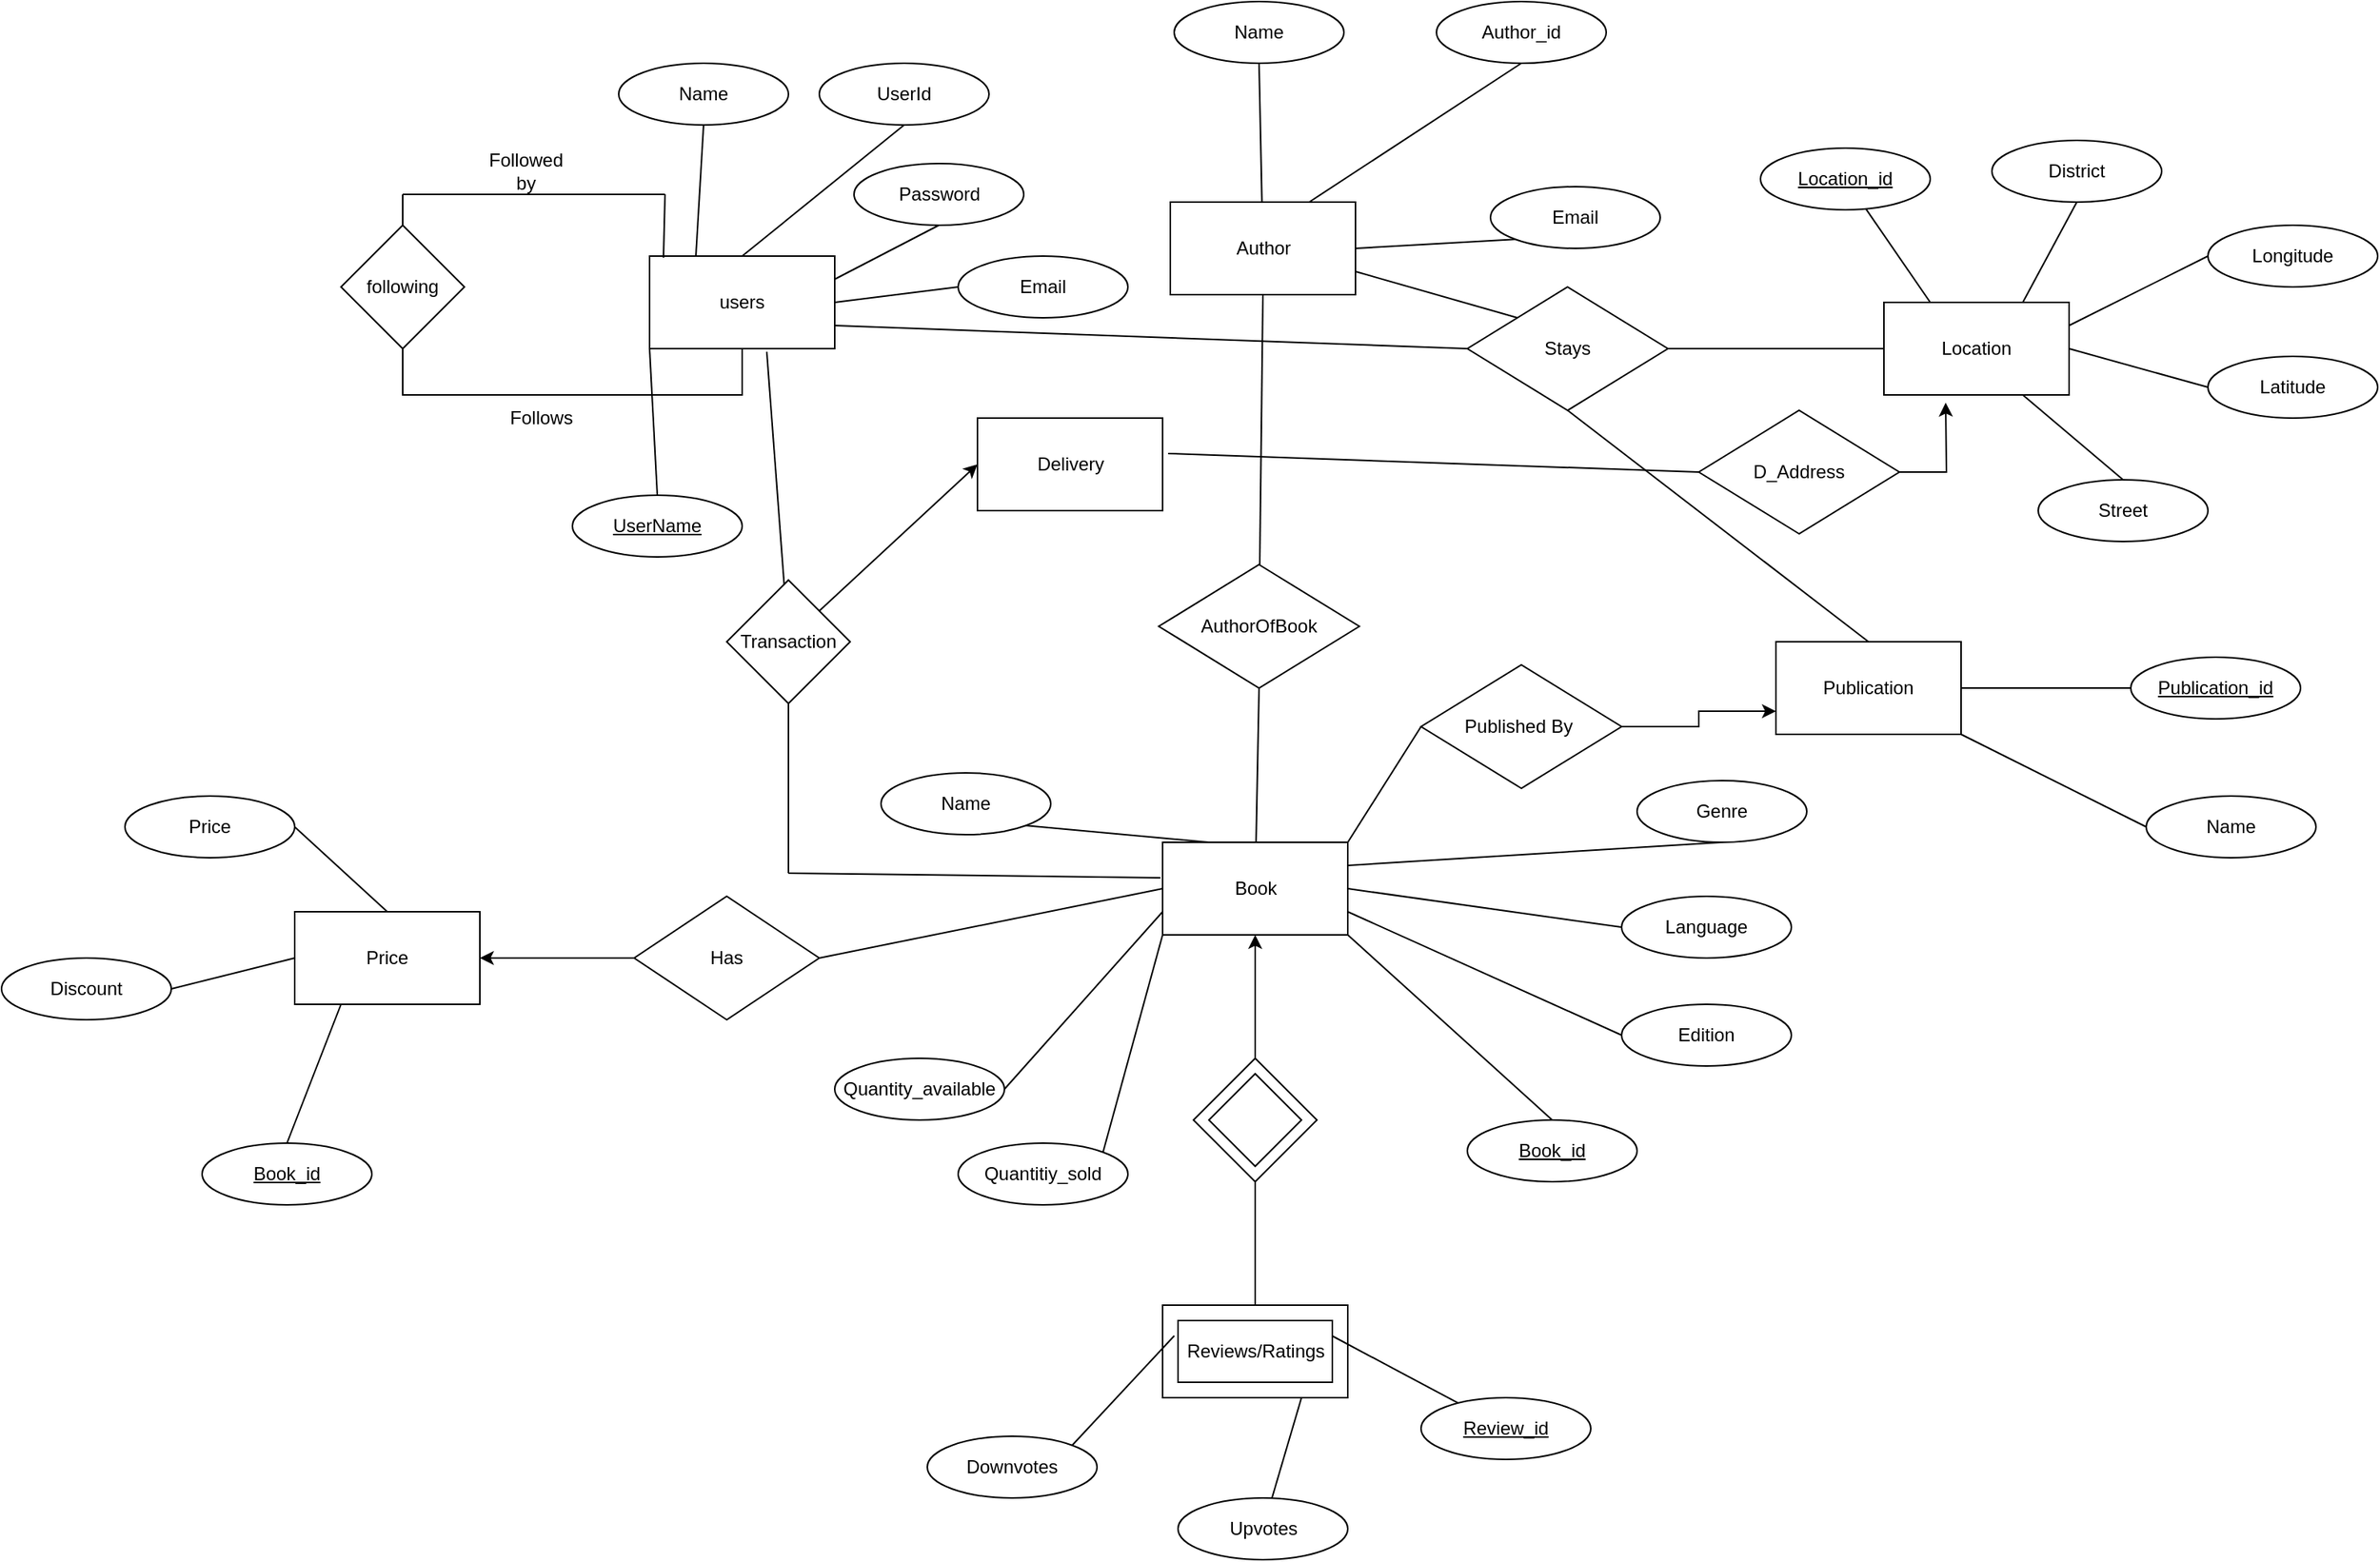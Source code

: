 <mxfile version="20.0.1" type="github">
  <diagram id="R2lEEEUBdFMjLlhIrx00" name="Page-1">
    <mxGraphModel dx="3406" dy="1158" grid="1" gridSize="10" guides="1" tooltips="1" connect="1" arrows="1" fold="1" page="1" pageScale="1" pageWidth="850" pageHeight="1100" math="0" shadow="0" extFonts="Permanent Marker^https://fonts.googleapis.com/css?family=Permanent+Marker">
      <root>
        <mxCell id="0" />
        <mxCell id="1" parent="0" />
        <mxCell id="627nwjCK-Lk3CUR_q3PW-1" value="Book" style="rounded=0;whiteSpace=wrap;html=1;" parent="1" vertex="1">
          <mxGeometry x="-67.5" y="595" width="120" height="60" as="geometry" />
        </mxCell>
        <mxCell id="627nwjCK-Lk3CUR_q3PW-2" value="Publication" style="rounded=0;whiteSpace=wrap;html=1;" parent="1" vertex="1">
          <mxGeometry x="330" y="465" width="120" height="60" as="geometry" />
        </mxCell>
        <mxCell id="CtvvaNPGMJ7My_9c88Tm-3" value="users" style="rounded=0;whiteSpace=wrap;html=1;" parent="1" vertex="1">
          <mxGeometry x="-400" y="215" width="120" height="60" as="geometry" />
        </mxCell>
        <mxCell id="CtvvaNPGMJ7My_9c88Tm-4" value="Author" style="rounded=0;whiteSpace=wrap;html=1;" parent="1" vertex="1">
          <mxGeometry x="-62.5" y="180" width="120" height="60" as="geometry" />
        </mxCell>
        <mxCell id="CtvvaNPGMJ7My_9c88Tm-5" value="Delivery" style="rounded=0;whiteSpace=wrap;html=1;" parent="1" vertex="1">
          <mxGeometry x="-187.5" y="320" width="120" height="60" as="geometry" />
        </mxCell>
        <mxCell id="CtvvaNPGMJ7My_9c88Tm-10" value="AuthorOfBook" style="rhombus;whiteSpace=wrap;html=1;" parent="1" vertex="1">
          <mxGeometry x="-70" y="415" width="130" height="80" as="geometry" />
        </mxCell>
        <mxCell id="CtvvaNPGMJ7My_9c88Tm-11" value="" style="endArrow=none;html=1;rounded=0;entryX=0.5;entryY=1;entryDx=0;entryDy=0;" parent="1" source="CtvvaNPGMJ7My_9c88Tm-10" target="CtvvaNPGMJ7My_9c88Tm-4" edge="1">
          <mxGeometry width="50" height="50" relative="1" as="geometry">
            <mxPoint x="-70" y="435" as="sourcePoint" />
            <mxPoint x="-20" y="385" as="targetPoint" />
          </mxGeometry>
        </mxCell>
        <mxCell id="CtvvaNPGMJ7My_9c88Tm-14" value="" style="endArrow=none;html=1;rounded=0;exitX=0.5;exitY=1;exitDx=0;exitDy=0;" parent="1" source="CtvvaNPGMJ7My_9c88Tm-10" target="627nwjCK-Lk3CUR_q3PW-1" edge="1">
          <mxGeometry width="50" height="50" relative="1" as="geometry">
            <mxPoint x="-70" y="435" as="sourcePoint" />
            <mxPoint x="-20" y="385" as="targetPoint" />
          </mxGeometry>
        </mxCell>
        <mxCell id="CtvvaNPGMJ7My_9c88Tm-15" value="following" style="rhombus;whiteSpace=wrap;html=1;" parent="1" vertex="1">
          <mxGeometry x="-600" y="195" width="80" height="80" as="geometry" />
        </mxCell>
        <mxCell id="CtvvaNPGMJ7My_9c88Tm-16" value="" style="endArrow=none;html=1;rounded=0;exitX=0.5;exitY=1;exitDx=0;exitDy=0;" parent="1" source="CtvvaNPGMJ7My_9c88Tm-3" target="CtvvaNPGMJ7My_9c88Tm-15" edge="1">
          <mxGeometry width="50" height="50" relative="1" as="geometry">
            <mxPoint x="-260" y="225" as="sourcePoint" />
            <mxPoint x="-630" y="305" as="targetPoint" />
            <Array as="points">
              <mxPoint x="-340" y="305" />
              <mxPoint x="-560" y="305" />
            </Array>
          </mxGeometry>
        </mxCell>
        <mxCell id="CtvvaNPGMJ7My_9c88Tm-17" value="" style="endArrow=none;html=1;rounded=0;" parent="1" edge="1">
          <mxGeometry width="50" height="50" relative="1" as="geometry">
            <mxPoint x="-560" y="175" as="sourcePoint" />
            <mxPoint x="-390" y="175" as="targetPoint" />
          </mxGeometry>
        </mxCell>
        <mxCell id="CtvvaNPGMJ7My_9c88Tm-18" value="" style="endArrow=none;html=1;rounded=0;exitX=0.075;exitY=0.017;exitDx=0;exitDy=0;exitPerimeter=0;" parent="1" source="CtvvaNPGMJ7My_9c88Tm-3" edge="1">
          <mxGeometry width="50" height="50" relative="1" as="geometry">
            <mxPoint x="-390" y="205" as="sourcePoint" />
            <mxPoint x="-390" y="175" as="targetPoint" />
          </mxGeometry>
        </mxCell>
        <mxCell id="CtvvaNPGMJ7My_9c88Tm-19" value="" style="endArrow=none;html=1;rounded=0;" parent="1" source="CtvvaNPGMJ7My_9c88Tm-15" edge="1">
          <mxGeometry width="50" height="50" relative="1" as="geometry">
            <mxPoint x="-280" y="195" as="sourcePoint" />
            <mxPoint x="-560" y="175" as="targetPoint" />
          </mxGeometry>
        </mxCell>
        <mxCell id="CtvvaNPGMJ7My_9c88Tm-20" value="Follows" style="text;html=1;strokeColor=none;fillColor=none;align=center;verticalAlign=middle;whiteSpace=wrap;rounded=0;" parent="1" vertex="1">
          <mxGeometry x="-500" y="305" width="60" height="30" as="geometry" />
        </mxCell>
        <mxCell id="CtvvaNPGMJ7My_9c88Tm-21" value="Followed by" style="text;html=1;strokeColor=none;fillColor=none;align=center;verticalAlign=middle;whiteSpace=wrap;rounded=0;" parent="1" vertex="1">
          <mxGeometry x="-510" y="145" width="60" height="30" as="geometry" />
        </mxCell>
        <mxCell id="CtvvaNPGMJ7My_9c88Tm-22" value="Transaction" style="rhombus;whiteSpace=wrap;html=1;" parent="1" vertex="1">
          <mxGeometry x="-350" y="425" width="80" height="80" as="geometry" />
        </mxCell>
        <mxCell id="CtvvaNPGMJ7My_9c88Tm-23" value="" style="endArrow=none;html=1;rounded=0;exitX=0.633;exitY=1.033;exitDx=0;exitDy=0;exitPerimeter=0;" parent="1" source="CtvvaNPGMJ7My_9c88Tm-3" target="CtvvaNPGMJ7My_9c88Tm-22" edge="1">
          <mxGeometry width="50" height="50" relative="1" as="geometry">
            <mxPoint x="-80" y="485" as="sourcePoint" />
            <mxPoint x="-30" y="435" as="targetPoint" />
          </mxGeometry>
        </mxCell>
        <mxCell id="CtvvaNPGMJ7My_9c88Tm-24" value="" style="endArrow=none;html=1;rounded=0;exitX=0.5;exitY=1;exitDx=0;exitDy=0;" parent="1" source="CtvvaNPGMJ7My_9c88Tm-22" edge="1">
          <mxGeometry width="50" height="50" relative="1" as="geometry">
            <mxPoint x="-80" y="485" as="sourcePoint" />
            <mxPoint x="-310" y="615" as="targetPoint" />
          </mxGeometry>
        </mxCell>
        <mxCell id="CtvvaNPGMJ7My_9c88Tm-25" value="" style="endArrow=none;html=1;rounded=0;entryX=-0.012;entryY=0.383;entryDx=0;entryDy=0;entryPerimeter=0;" parent="1" target="627nwjCK-Lk3CUR_q3PW-1" edge="1">
          <mxGeometry width="50" height="50" relative="1" as="geometry">
            <mxPoint x="-310" y="615" as="sourcePoint" />
            <mxPoint x="-30" y="435" as="targetPoint" />
          </mxGeometry>
        </mxCell>
        <mxCell id="CtvvaNPGMJ7My_9c88Tm-26" value="" style="endArrow=classic;html=1;rounded=0;entryX=0;entryY=0.5;entryDx=0;entryDy=0;exitX=1;exitY=0;exitDx=0;exitDy=0;" parent="1" source="CtvvaNPGMJ7My_9c88Tm-22" target="CtvvaNPGMJ7My_9c88Tm-5" edge="1">
          <mxGeometry width="50" height="50" relative="1" as="geometry">
            <mxPoint y="495" as="sourcePoint" />
            <mxPoint x="50" y="445" as="targetPoint" />
          </mxGeometry>
        </mxCell>
        <mxCell id="CtvvaNPGMJ7My_9c88Tm-30" value="" style="group" parent="1" vertex="1" connectable="0">
          <mxGeometry x="-67.5" y="895" width="120" height="60" as="geometry" />
        </mxCell>
        <mxCell id="CtvvaNPGMJ7My_9c88Tm-27" value="" style="rounded=0;whiteSpace=wrap;html=1;" parent="CtvvaNPGMJ7My_9c88Tm-30" vertex="1">
          <mxGeometry width="120" height="60" as="geometry" />
        </mxCell>
        <mxCell id="CtvvaNPGMJ7My_9c88Tm-29" value="Reviews/Ratings" style="rounded=0;whiteSpace=wrap;html=1;" parent="CtvvaNPGMJ7My_9c88Tm-30" vertex="1">
          <mxGeometry x="10" y="10" width="100" height="40" as="geometry" />
        </mxCell>
        <mxCell id="CtvvaNPGMJ7My_9c88Tm-32" value="" style="endArrow=none;html=1;rounded=0;exitX=0.5;exitY=1;exitDx=0;exitDy=0;entryX=0.5;entryY=0;entryDx=0;entryDy=0;" parent="1" source="CtvvaNPGMJ7My_9c88Tm-28" target="CtvvaNPGMJ7My_9c88Tm-27" edge="1">
          <mxGeometry width="50" height="50" relative="1" as="geometry">
            <mxPoint y="825" as="sourcePoint" />
            <mxPoint x="50" y="775" as="targetPoint" />
          </mxGeometry>
        </mxCell>
        <mxCell id="CtvvaNPGMJ7My_9c88Tm-34" value="" style="group" parent="1" vertex="1" connectable="0">
          <mxGeometry x="-47.5" y="735" width="80" height="80" as="geometry" />
        </mxCell>
        <mxCell id="CtvvaNPGMJ7My_9c88Tm-28" value="" style="rhombus;whiteSpace=wrap;html=1;" parent="CtvvaNPGMJ7My_9c88Tm-34" vertex="1">
          <mxGeometry width="80" height="80" as="geometry" />
        </mxCell>
        <mxCell id="CtvvaNPGMJ7My_9c88Tm-33" value="" style="rhombus;whiteSpace=wrap;html=1;" parent="CtvvaNPGMJ7My_9c88Tm-34" vertex="1">
          <mxGeometry x="10" y="10" width="60" height="60" as="geometry" />
        </mxCell>
        <mxCell id="CtvvaNPGMJ7My_9c88Tm-35" value="" style="endArrow=classic;html=1;rounded=0;entryX=0.5;entryY=1;entryDx=0;entryDy=0;exitX=0.5;exitY=0;exitDx=0;exitDy=0;" parent="1" source="CtvvaNPGMJ7My_9c88Tm-28" target="627nwjCK-Lk3CUR_q3PW-1" edge="1">
          <mxGeometry width="50" height="50" relative="1" as="geometry">
            <mxPoint x="-70" y="725" as="sourcePoint" />
            <mxPoint x="-30" y="755" as="targetPoint" />
          </mxGeometry>
        </mxCell>
        <mxCell id="RWPysZZRdbQjG4ovfCux-3" value="Name" style="ellipse;whiteSpace=wrap;html=1;" parent="1" vertex="1">
          <mxGeometry x="570" y="565" width="110" height="40" as="geometry" />
        </mxCell>
        <mxCell id="RWPysZZRdbQjG4ovfCux-4" value="&lt;u&gt;Publication_id&lt;/u&gt;" style="ellipse;whiteSpace=wrap;html=1;" parent="1" vertex="1">
          <mxGeometry x="560" y="475" width="110" height="40" as="geometry" />
        </mxCell>
        <mxCell id="RWPysZZRdbQjG4ovfCux-6" value="Genre" style="ellipse;whiteSpace=wrap;html=1;" parent="1" vertex="1">
          <mxGeometry x="240" y="555" width="110" height="40" as="geometry" />
        </mxCell>
        <mxCell id="RWPysZZRdbQjG4ovfCux-7" value="Name" style="ellipse;whiteSpace=wrap;html=1;" parent="1" vertex="1">
          <mxGeometry x="-250" y="550" width="110" height="40" as="geometry" />
        </mxCell>
        <mxCell id="RWPysZZRdbQjG4ovfCux-8" value="Quantitiy_sold" style="ellipse;whiteSpace=wrap;html=1;" parent="1" vertex="1">
          <mxGeometry x="-200" y="790" width="110" height="40" as="geometry" />
        </mxCell>
        <mxCell id="RWPysZZRdbQjG4ovfCux-9" value="Edition" style="ellipse;whiteSpace=wrap;html=1;" parent="1" vertex="1">
          <mxGeometry x="230" y="700" width="110" height="40" as="geometry" />
        </mxCell>
        <mxCell id="RWPysZZRdbQjG4ovfCux-10" value="Quantity_available" style="ellipse;whiteSpace=wrap;html=1;" parent="1" vertex="1">
          <mxGeometry x="-280" y="735" width="110" height="40" as="geometry" />
        </mxCell>
        <mxCell id="RWPysZZRdbQjG4ovfCux-12" value="Language" style="ellipse;whiteSpace=wrap;html=1;" parent="1" vertex="1">
          <mxGeometry x="230" y="630" width="110" height="40" as="geometry" />
        </mxCell>
        <mxCell id="RWPysZZRdbQjG4ovfCux-13" value="&lt;u&gt;Book_id&lt;/u&gt;" style="ellipse;whiteSpace=wrap;html=1;" parent="1" vertex="1">
          <mxGeometry x="130" y="775" width="110" height="40" as="geometry" />
        </mxCell>
        <mxCell id="RWPysZZRdbQjG4ovfCux-18" value="" style="endArrow=none;html=1;rounded=0;exitX=1;exitY=1;exitDx=0;exitDy=0;entryX=0;entryY=0.5;entryDx=0;entryDy=0;" parent="1" source="627nwjCK-Lk3CUR_q3PW-2" target="RWPysZZRdbQjG4ovfCux-3" edge="1">
          <mxGeometry width="50" height="50" relative="1" as="geometry">
            <mxPoint x="360" y="535" as="sourcePoint" />
            <mxPoint x="410" y="485" as="targetPoint" />
          </mxGeometry>
        </mxCell>
        <mxCell id="RWPysZZRdbQjG4ovfCux-19" value="" style="endArrow=none;html=1;rounded=0;exitX=1;exitY=0.5;exitDx=0;exitDy=0;entryX=0;entryY=0.5;entryDx=0;entryDy=0;" parent="1" source="627nwjCK-Lk3CUR_q3PW-2" target="RWPysZZRdbQjG4ovfCux-4" edge="1">
          <mxGeometry width="50" height="50" relative="1" as="geometry">
            <mxPoint x="330" y="465" as="sourcePoint" />
            <mxPoint x="380" y="415" as="targetPoint" />
          </mxGeometry>
        </mxCell>
        <mxCell id="RWPysZZRdbQjG4ovfCux-20" value="" style="endArrow=none;html=1;rounded=0;exitX=1;exitY=0.25;exitDx=0;exitDy=0;entryX=0.5;entryY=1;entryDx=0;entryDy=0;" parent="1" source="627nwjCK-Lk3CUR_q3PW-1" target="RWPysZZRdbQjG4ovfCux-6" edge="1">
          <mxGeometry width="50" height="50" relative="1" as="geometry">
            <mxPoint x="20" y="605" as="sourcePoint" />
            <mxPoint x="70" y="555" as="targetPoint" />
          </mxGeometry>
        </mxCell>
        <mxCell id="RWPysZZRdbQjG4ovfCux-21" value="" style="endArrow=none;html=1;rounded=0;entryX=0;entryY=0.5;entryDx=0;entryDy=0;exitX=1;exitY=0.75;exitDx=0;exitDy=0;" parent="1" source="627nwjCK-Lk3CUR_q3PW-1" target="RWPysZZRdbQjG4ovfCux-9" edge="1">
          <mxGeometry width="50" height="50" relative="1" as="geometry">
            <mxPoint x="100" y="695" as="sourcePoint" />
            <mxPoint x="150" y="645" as="targetPoint" />
          </mxGeometry>
        </mxCell>
        <mxCell id="RWPysZZRdbQjG4ovfCux-22" value="" style="endArrow=none;html=1;rounded=0;exitX=1;exitY=0.5;exitDx=0;exitDy=0;entryX=0;entryY=0.5;entryDx=0;entryDy=0;" parent="1" source="627nwjCK-Lk3CUR_q3PW-1" target="RWPysZZRdbQjG4ovfCux-12" edge="1">
          <mxGeometry width="50" height="50" relative="1" as="geometry">
            <mxPoint x="80" y="640" as="sourcePoint" />
            <mxPoint x="130" y="590" as="targetPoint" />
          </mxGeometry>
        </mxCell>
        <mxCell id="RWPysZZRdbQjG4ovfCux-23" value="" style="endArrow=none;html=1;rounded=0;exitX=0.5;exitY=0;exitDx=0;exitDy=0;entryX=1;entryY=1;entryDx=0;entryDy=0;" parent="1" source="RWPysZZRdbQjG4ovfCux-13" target="627nwjCK-Lk3CUR_q3PW-1" edge="1">
          <mxGeometry width="50" height="50" relative="1" as="geometry">
            <mxPoint x="70" y="715" as="sourcePoint" />
            <mxPoint x="120" y="665" as="targetPoint" />
          </mxGeometry>
        </mxCell>
        <mxCell id="RWPysZZRdbQjG4ovfCux-24" value="" style="endArrow=none;html=1;rounded=0;entryX=0.25;entryY=0;entryDx=0;entryDy=0;exitX=1;exitY=1;exitDx=0;exitDy=0;" parent="1" source="RWPysZZRdbQjG4ovfCux-7" target="627nwjCK-Lk3CUR_q3PW-1" edge="1">
          <mxGeometry width="50" height="50" relative="1" as="geometry">
            <mxPoint x="-130" y="560" as="sourcePoint" />
            <mxPoint x="-67.5" y="530" as="targetPoint" />
          </mxGeometry>
        </mxCell>
        <mxCell id="RWPysZZRdbQjG4ovfCux-25" value="" style="endArrow=none;html=1;rounded=0;entryX=0;entryY=1;entryDx=0;entryDy=0;exitX=1;exitY=0;exitDx=0;exitDy=0;" parent="1" source="RWPysZZRdbQjG4ovfCux-8" target="627nwjCK-Lk3CUR_q3PW-1" edge="1">
          <mxGeometry width="50" height="50" relative="1" as="geometry">
            <mxPoint x="-207.5" y="720" as="sourcePoint" />
            <mxPoint x="-157.5" y="670" as="targetPoint" />
          </mxGeometry>
        </mxCell>
        <mxCell id="RWPysZZRdbQjG4ovfCux-26" value="" style="endArrow=none;html=1;rounded=0;exitX=1;exitY=0.5;exitDx=0;exitDy=0;entryX=0;entryY=0.75;entryDx=0;entryDy=0;" parent="1" source="RWPysZZRdbQjG4ovfCux-10" target="627nwjCK-Lk3CUR_q3PW-1" edge="1">
          <mxGeometry width="50" height="50" relative="1" as="geometry">
            <mxPoint x="-150" y="705" as="sourcePoint" />
            <mxPoint x="-70" y="640" as="targetPoint" />
          </mxGeometry>
        </mxCell>
        <mxCell id="RWPysZZRdbQjG4ovfCux-29" value="Email" style="ellipse;whiteSpace=wrap;html=1;" parent="1" vertex="1">
          <mxGeometry x="145" y="170" width="110" height="40" as="geometry" />
        </mxCell>
        <mxCell id="RWPysZZRdbQjG4ovfCux-30" value="Email" style="ellipse;whiteSpace=wrap;html=1;" parent="1" vertex="1">
          <mxGeometry x="-200" y="215" width="110" height="40" as="geometry" />
        </mxCell>
        <mxCell id="RWPysZZRdbQjG4ovfCux-31" value="Name" style="ellipse;whiteSpace=wrap;html=1;" parent="1" vertex="1">
          <mxGeometry x="-60" y="50" width="110" height="40" as="geometry" />
        </mxCell>
        <mxCell id="RWPysZZRdbQjG4ovfCux-32" value="Author_id" style="ellipse;whiteSpace=wrap;html=1;" parent="1" vertex="1">
          <mxGeometry x="110" y="50" width="110" height="40" as="geometry" />
        </mxCell>
        <mxCell id="RWPysZZRdbQjG4ovfCux-33" value="&lt;u&gt;UserName&lt;/u&gt;" style="ellipse;whiteSpace=wrap;html=1;" parent="1" vertex="1">
          <mxGeometry x="-450" y="370" width="110" height="40" as="geometry" />
        </mxCell>
        <mxCell id="RWPysZZRdbQjG4ovfCux-36" value="Password" style="ellipse;whiteSpace=wrap;html=1;" parent="1" vertex="1">
          <mxGeometry x="-267.5" y="155" width="110" height="40" as="geometry" />
        </mxCell>
        <mxCell id="RWPysZZRdbQjG4ovfCux-37" value="Name" style="ellipse;whiteSpace=wrap;html=1;" parent="1" vertex="1">
          <mxGeometry x="-420" y="90" width="110" height="40" as="geometry" />
        </mxCell>
        <mxCell id="RWPysZZRdbQjG4ovfCux-38" value="UserId" style="ellipse;whiteSpace=wrap;html=1;" parent="1" vertex="1">
          <mxGeometry x="-290" y="90" width="110" height="40" as="geometry" />
        </mxCell>
        <mxCell id="RWPysZZRdbQjG4ovfCux-47" value="" style="endArrow=none;html=1;rounded=0;exitX=0.5;exitY=0;exitDx=0;exitDy=0;entryX=0;entryY=1;entryDx=0;entryDy=0;" parent="1" source="RWPysZZRdbQjG4ovfCux-33" target="CtvvaNPGMJ7My_9c88Tm-3" edge="1">
          <mxGeometry width="50" height="50" relative="1" as="geometry">
            <mxPoint x="-615" y="295" as="sourcePoint" />
            <mxPoint x="-455" y="275" as="targetPoint" />
          </mxGeometry>
        </mxCell>
        <mxCell id="RWPysZZRdbQjG4ovfCux-48" value="" style="endArrow=none;html=1;rounded=0;exitX=1;exitY=0.25;exitDx=0;exitDy=0;entryX=0.5;entryY=1;entryDx=0;entryDy=0;" parent="1" source="CtvvaNPGMJ7My_9c88Tm-3" target="RWPysZZRdbQjG4ovfCux-36" edge="1">
          <mxGeometry width="50" height="50" relative="1" as="geometry">
            <mxPoint x="-350" y="230" as="sourcePoint" />
            <mxPoint x="-190" y="210" as="targetPoint" />
          </mxGeometry>
        </mxCell>
        <mxCell id="RWPysZZRdbQjG4ovfCux-50" value="" style="endArrow=none;html=1;rounded=0;exitX=1;exitY=0.5;exitDx=0;exitDy=0;entryX=0;entryY=0.5;entryDx=0;entryDy=0;" parent="1" source="CtvvaNPGMJ7My_9c88Tm-3" target="RWPysZZRdbQjG4ovfCux-30" edge="1">
          <mxGeometry width="50" height="50" relative="1" as="geometry">
            <mxPoint x="-315" y="255" as="sourcePoint" />
            <mxPoint x="-155" y="235" as="targetPoint" />
          </mxGeometry>
        </mxCell>
        <mxCell id="RWPysZZRdbQjG4ovfCux-51" value="" style="endArrow=none;html=1;rounded=0;exitX=0.5;exitY=0;exitDx=0;exitDy=0;entryX=0.5;entryY=1;entryDx=0;entryDy=0;" parent="1" source="CtvvaNPGMJ7My_9c88Tm-3" target="RWPysZZRdbQjG4ovfCux-38" edge="1">
          <mxGeometry width="50" height="50" relative="1" as="geometry">
            <mxPoint x="-390" y="165" as="sourcePoint" />
            <mxPoint x="-230" y="145" as="targetPoint" />
          </mxGeometry>
        </mxCell>
        <mxCell id="RWPysZZRdbQjG4ovfCux-53" value="" style="endArrow=none;html=1;rounded=0;exitX=0.5;exitY=1;exitDx=0;exitDy=0;entryX=0.25;entryY=0;entryDx=0;entryDy=0;" parent="1" source="RWPysZZRdbQjG4ovfCux-37" target="CtvvaNPGMJ7My_9c88Tm-3" edge="1">
          <mxGeometry width="50" height="50" relative="1" as="geometry">
            <mxPoint x="-515" y="370" as="sourcePoint" />
            <mxPoint x="-380" y="280" as="targetPoint" />
          </mxGeometry>
        </mxCell>
        <mxCell id="RWPysZZRdbQjG4ovfCux-54" value="" style="endArrow=none;html=1;rounded=0;exitX=0.75;exitY=0;exitDx=0;exitDy=0;entryX=0.5;entryY=1;entryDx=0;entryDy=0;" parent="1" source="CtvvaNPGMJ7My_9c88Tm-4" target="RWPysZZRdbQjG4ovfCux-32" edge="1">
          <mxGeometry width="50" height="50" relative="1" as="geometry">
            <mxPoint x="-47.5" y="255" as="sourcePoint" />
            <mxPoint x="87.5" y="165" as="targetPoint" />
          </mxGeometry>
        </mxCell>
        <mxCell id="RWPysZZRdbQjG4ovfCux-56" value="" style="endArrow=none;html=1;rounded=0;exitX=1;exitY=0.5;exitDx=0;exitDy=0;entryX=0;entryY=1;entryDx=0;entryDy=0;" parent="1" source="CtvvaNPGMJ7My_9c88Tm-4" target="RWPysZZRdbQjG4ovfCux-29" edge="1">
          <mxGeometry width="50" height="50" relative="1" as="geometry">
            <mxPoint x="32.5" y="265" as="sourcePoint" />
            <mxPoint x="85" y="190" as="targetPoint" />
          </mxGeometry>
        </mxCell>
        <mxCell id="RWPysZZRdbQjG4ovfCux-57" value="" style="endArrow=none;html=1;rounded=0;entryX=0.5;entryY=1;entryDx=0;entryDy=0;" parent="1" source="CtvvaNPGMJ7My_9c88Tm-4" target="RWPysZZRdbQjG4ovfCux-31" edge="1">
          <mxGeometry width="50" height="50" relative="1" as="geometry">
            <mxPoint x="42.5" y="275" as="sourcePoint" />
            <mxPoint x="95" y="200" as="targetPoint" />
          </mxGeometry>
        </mxCell>
        <mxCell id="RWPysZZRdbQjG4ovfCux-58" value="Location" style="rounded=0;whiteSpace=wrap;html=1;" parent="1" vertex="1">
          <mxGeometry x="400" y="245" width="120" height="60" as="geometry" />
        </mxCell>
        <mxCell id="RWPysZZRdbQjG4ovfCux-59" value="Street" style="ellipse;whiteSpace=wrap;html=1;" parent="1" vertex="1">
          <mxGeometry x="500" y="360" width="110" height="40" as="geometry" />
        </mxCell>
        <mxCell id="RWPysZZRdbQjG4ovfCux-60" value="Latitude" style="ellipse;whiteSpace=wrap;html=1;" parent="1" vertex="1">
          <mxGeometry x="610" y="280" width="110" height="40" as="geometry" />
        </mxCell>
        <mxCell id="RWPysZZRdbQjG4ovfCux-61" value="Longitude" style="ellipse;whiteSpace=wrap;html=1;" parent="1" vertex="1">
          <mxGeometry x="610" y="195" width="110" height="40" as="geometry" />
        </mxCell>
        <mxCell id="RWPysZZRdbQjG4ovfCux-63" value="District" style="ellipse;whiteSpace=wrap;html=1;" parent="1" vertex="1">
          <mxGeometry x="470" y="140" width="110" height="40" as="geometry" />
        </mxCell>
        <mxCell id="RWPysZZRdbQjG4ovfCux-65" value="&lt;u&gt;Location_id&lt;/u&gt;" style="ellipse;whiteSpace=wrap;html=1;" parent="1" vertex="1">
          <mxGeometry x="320" y="145" width="110" height="40" as="geometry" />
        </mxCell>
        <mxCell id="RWPysZZRdbQjG4ovfCux-66" value="" style="endArrow=none;html=1;rounded=0;exitX=0.75;exitY=0;exitDx=0;exitDy=0;entryX=0.5;entryY=1;entryDx=0;entryDy=0;" parent="1" source="RWPysZZRdbQjG4ovfCux-58" target="RWPysZZRdbQjG4ovfCux-63" edge="1">
          <mxGeometry width="50" height="50" relative="1" as="geometry">
            <mxPoint x="450" y="230.73" as="sourcePoint" />
            <mxPoint x="503.968" y="195.001" as="targetPoint" />
          </mxGeometry>
        </mxCell>
        <mxCell id="RWPysZZRdbQjG4ovfCux-67" value="" style="endArrow=none;html=1;rounded=0;exitX=1;exitY=0.25;exitDx=0;exitDy=0;entryX=0;entryY=0.5;entryDx=0;entryDy=0;" parent="1" source="RWPysZZRdbQjG4ovfCux-58" target="RWPysZZRdbQjG4ovfCux-61" edge="1">
          <mxGeometry width="50" height="50" relative="1" as="geometry">
            <mxPoint x="545" y="310" as="sourcePoint" />
            <mxPoint x="580" y="245" as="targetPoint" />
          </mxGeometry>
        </mxCell>
        <mxCell id="RWPysZZRdbQjG4ovfCux-68" value="" style="endArrow=none;html=1;rounded=0;exitX=1;exitY=0.5;exitDx=0;exitDy=0;entryX=0;entryY=0.5;entryDx=0;entryDy=0;" parent="1" source="RWPysZZRdbQjG4ovfCux-58" target="RWPysZZRdbQjG4ovfCux-60" edge="1">
          <mxGeometry width="50" height="50" relative="1" as="geometry">
            <mxPoint x="510" y="265" as="sourcePoint" />
            <mxPoint x="545" y="200" as="targetPoint" />
          </mxGeometry>
        </mxCell>
        <mxCell id="RWPysZZRdbQjG4ovfCux-69" value="" style="endArrow=none;html=1;rounded=0;exitX=0.75;exitY=1;exitDx=0;exitDy=0;entryX=0.5;entryY=0;entryDx=0;entryDy=0;" parent="1" source="RWPysZZRdbQjG4ovfCux-58" target="RWPysZZRdbQjG4ovfCux-59" edge="1">
          <mxGeometry width="50" height="50" relative="1" as="geometry">
            <mxPoint x="490" y="325" as="sourcePoint" />
            <mxPoint x="580" y="350" as="targetPoint" />
          </mxGeometry>
        </mxCell>
        <mxCell id="RWPysZZRdbQjG4ovfCux-70" value="" style="endArrow=none;html=1;rounded=0;entryX=0.25;entryY=0;entryDx=0;entryDy=0;" parent="1" source="RWPysZZRdbQjG4ovfCux-65" target="RWPysZZRdbQjG4ovfCux-58" edge="1">
          <mxGeometry width="50" height="50" relative="1" as="geometry">
            <mxPoint x="540" y="295" as="sourcePoint" />
            <mxPoint x="630" y="320" as="targetPoint" />
          </mxGeometry>
        </mxCell>
        <mxCell id="RWPysZZRdbQjG4ovfCux-71" value="&lt;u&gt;Review_id&lt;/u&gt;" style="ellipse;whiteSpace=wrap;html=1;" parent="1" vertex="1">
          <mxGeometry x="100" y="955" width="110" height="40" as="geometry" />
        </mxCell>
        <mxCell id="RWPysZZRdbQjG4ovfCux-72" value="Downvotes" style="ellipse;whiteSpace=wrap;html=1;" parent="1" vertex="1">
          <mxGeometry x="-220" y="980" width="110" height="40" as="geometry" />
        </mxCell>
        <mxCell id="RWPysZZRdbQjG4ovfCux-73" value="Upvotes" style="ellipse;whiteSpace=wrap;html=1;" parent="1" vertex="1">
          <mxGeometry x="-57.5" y="1020" width="110" height="40" as="geometry" />
        </mxCell>
        <mxCell id="RWPysZZRdbQjG4ovfCux-77" style="edgeStyle=orthogonalEdgeStyle;rounded=0;orthogonalLoop=1;jettySize=auto;html=1;exitX=0;exitY=0.5;exitDx=0;exitDy=0;entryX=0;entryY=0.75;entryDx=0;entryDy=0;" parent="1" source="RWPysZZRdbQjG4ovfCux-75" target="627nwjCK-Lk3CUR_q3PW-2" edge="1">
          <mxGeometry relative="1" as="geometry" />
        </mxCell>
        <mxCell id="RWPysZZRdbQjG4ovfCux-75" value="Published By&amp;nbsp;" style="rhombus;whiteSpace=wrap;html=1;direction=west;" parent="1" vertex="1">
          <mxGeometry x="100" y="480" width="130" height="80" as="geometry" />
        </mxCell>
        <mxCell id="RWPysZZRdbQjG4ovfCux-78" value="" style="endArrow=none;html=1;rounded=0;entryX=1;entryY=0.5;entryDx=0;entryDy=0;exitX=1;exitY=0;exitDx=0;exitDy=0;" parent="1" source="627nwjCK-Lk3CUR_q3PW-1" target="RWPysZZRdbQjG4ovfCux-75" edge="1">
          <mxGeometry width="50" height="50" relative="1" as="geometry">
            <mxPoint x="20" y="440" as="sourcePoint" />
            <mxPoint x="70" y="390" as="targetPoint" />
          </mxGeometry>
        </mxCell>
        <mxCell id="RWPysZZRdbQjG4ovfCux-79" value="" style="endArrow=none;html=1;rounded=0;entryX=1;entryY=0.25;entryDx=0;entryDy=0;" parent="1" source="RWPysZZRdbQjG4ovfCux-71" target="CtvvaNPGMJ7My_9c88Tm-29" edge="1">
          <mxGeometry width="50" height="50" relative="1" as="geometry">
            <mxPoint x="238.238" y="1057.869" as="sourcePoint" />
            <mxPoint x="60" y="920" as="targetPoint" />
          </mxGeometry>
        </mxCell>
        <mxCell id="RWPysZZRdbQjG4ovfCux-80" value="" style="endArrow=none;html=1;rounded=0;entryX=0.75;entryY=1;entryDx=0;entryDy=0;" parent="1" source="RWPysZZRdbQjG4ovfCux-73" target="CtvvaNPGMJ7My_9c88Tm-27" edge="1">
          <mxGeometry width="50" height="50" relative="1" as="geometry">
            <mxPoint x="71.611" y="995.002" as="sourcePoint" />
            <mxPoint x="-10" y="951.55" as="targetPoint" />
          </mxGeometry>
        </mxCell>
        <mxCell id="RWPysZZRdbQjG4ovfCux-81" value="" style="endArrow=none;html=1;rounded=0;entryX=0.063;entryY=0.331;entryDx=0;entryDy=0;entryPerimeter=0;exitX=1;exitY=0;exitDx=0;exitDy=0;" parent="1" source="RWPysZZRdbQjG4ovfCux-72" target="CtvvaNPGMJ7My_9c88Tm-27" edge="1">
          <mxGeometry width="50" height="50" relative="1" as="geometry">
            <mxPoint x="-99.996" y="979.997" as="sourcePoint" />
            <mxPoint x="-80.68" y="914.89" as="targetPoint" />
          </mxGeometry>
        </mxCell>
        <mxCell id="RWPysZZRdbQjG4ovfCux-82" value="Price" style="rounded=0;whiteSpace=wrap;html=1;" parent="1" vertex="1">
          <mxGeometry x="-630" y="640" width="120" height="60" as="geometry" />
        </mxCell>
        <mxCell id="RWPysZZRdbQjG4ovfCux-85" style="edgeStyle=orthogonalEdgeStyle;rounded=0;orthogonalLoop=1;jettySize=auto;html=1;entryX=1;entryY=0.5;entryDx=0;entryDy=0;" parent="1" source="RWPysZZRdbQjG4ovfCux-84" target="RWPysZZRdbQjG4ovfCux-82" edge="1">
          <mxGeometry relative="1" as="geometry" />
        </mxCell>
        <mxCell id="RWPysZZRdbQjG4ovfCux-84" value="Has" style="rhombus;whiteSpace=wrap;html=1;direction=west;" parent="1" vertex="1">
          <mxGeometry x="-410" y="630" width="120" height="80" as="geometry" />
        </mxCell>
        <mxCell id="RWPysZZRdbQjG4ovfCux-86" value="" style="endArrow=none;html=1;rounded=0;entryX=0;entryY=0.5;entryDx=0;entryDy=0;exitX=0;exitY=0.5;exitDx=0;exitDy=0;" parent="1" source="RWPysZZRdbQjG4ovfCux-84" target="627nwjCK-Lk3CUR_q3PW-1" edge="1">
          <mxGeometry width="50" height="50" relative="1" as="geometry">
            <mxPoint x="-156.468" y="594.271" as="sourcePoint" />
            <mxPoint x="-27.5" y="605" as="targetPoint" />
          </mxGeometry>
        </mxCell>
        <mxCell id="RWPysZZRdbQjG4ovfCux-87" value="&lt;u&gt;Book_id&lt;/u&gt;" style="ellipse;whiteSpace=wrap;html=1;" parent="1" vertex="1">
          <mxGeometry x="-690" y="790" width="110" height="40" as="geometry" />
        </mxCell>
        <mxCell id="RWPysZZRdbQjG4ovfCux-88" value="Price" style="ellipse;whiteSpace=wrap;html=1;" parent="1" vertex="1">
          <mxGeometry x="-740" y="565" width="110" height="40" as="geometry" />
        </mxCell>
        <mxCell id="RWPysZZRdbQjG4ovfCux-89" value="Discount" style="ellipse;whiteSpace=wrap;html=1;" parent="1" vertex="1">
          <mxGeometry x="-820" y="670" width="110" height="40" as="geometry" />
        </mxCell>
        <mxCell id="RWPysZZRdbQjG4ovfCux-90" value="" style="endArrow=none;html=1;rounded=0;entryX=0.5;entryY=0;entryDx=0;entryDy=0;exitX=1;exitY=0.5;exitDx=0;exitDy=0;" parent="1" source="RWPysZZRdbQjG4ovfCux-88" target="RWPysZZRdbQjG4ovfCux-82" edge="1">
          <mxGeometry width="50" height="50" relative="1" as="geometry">
            <mxPoint x="-619.998" y="594.271" as="sourcePoint" />
            <mxPoint x="-491.03" y="605" as="targetPoint" />
          </mxGeometry>
        </mxCell>
        <mxCell id="RWPysZZRdbQjG4ovfCux-91" value="" style="endArrow=none;html=1;rounded=0;entryX=0;entryY=0.5;entryDx=0;entryDy=0;exitX=1;exitY=0.5;exitDx=0;exitDy=0;exitPerimeter=0;" parent="1" source="RWPysZZRdbQjG4ovfCux-89" target="RWPysZZRdbQjG4ovfCux-82" edge="1">
          <mxGeometry width="50" height="50" relative="1" as="geometry">
            <mxPoint x="-710" y="680" as="sourcePoint" />
            <mxPoint x="-650" y="735" as="targetPoint" />
          </mxGeometry>
        </mxCell>
        <mxCell id="RWPysZZRdbQjG4ovfCux-92" value="" style="endArrow=none;html=1;rounded=0;entryX=0.5;entryY=0;entryDx=0;entryDy=0;exitX=0.25;exitY=1;exitDx=0;exitDy=0;" parent="1" source="RWPysZZRdbQjG4ovfCux-82" target="RWPysZZRdbQjG4ovfCux-87" edge="1">
          <mxGeometry width="50" height="50" relative="1" as="geometry">
            <mxPoint x="-630" y="730" as="sourcePoint" />
            <mxPoint x="-570" y="785" as="targetPoint" />
          </mxGeometry>
        </mxCell>
        <mxCell id="RWPysZZRdbQjG4ovfCux-98" style="edgeStyle=orthogonalEdgeStyle;rounded=0;orthogonalLoop=1;jettySize=auto;html=1;exitX=1;exitY=0.5;exitDx=0;exitDy=0;entryX=1;entryY=0.5;entryDx=0;entryDy=0;" parent="1" source="RWPysZZRdbQjG4ovfCux-95" target="RWPysZZRdbQjG4ovfCux-95" edge="1">
          <mxGeometry relative="1" as="geometry" />
        </mxCell>
        <mxCell id="RWPysZZRdbQjG4ovfCux-95" value="Stays" style="rhombus;whiteSpace=wrap;html=1;" parent="1" vertex="1">
          <mxGeometry x="130" y="235" width="130" height="80" as="geometry" />
        </mxCell>
        <mxCell id="RWPysZZRdbQjG4ovfCux-96" value="" style="endArrow=none;html=1;rounded=0;entryX=0;entryY=0.5;entryDx=0;entryDy=0;exitX=1;exitY=0.75;exitDx=0;exitDy=0;" parent="1" source="CtvvaNPGMJ7My_9c88Tm-3" target="RWPysZZRdbQjG4ovfCux-95" edge="1">
          <mxGeometry width="50" height="50" relative="1" as="geometry">
            <mxPoint x="20" y="470" as="sourcePoint" />
            <mxPoint x="70" y="420" as="targetPoint" />
          </mxGeometry>
        </mxCell>
        <mxCell id="RWPysZZRdbQjG4ovfCux-97" value="" style="endArrow=none;html=1;rounded=0;entryX=0;entryY=0;entryDx=0;entryDy=0;exitX=1;exitY=0.75;exitDx=0;exitDy=0;" parent="1" source="CtvvaNPGMJ7My_9c88Tm-4" target="RWPysZZRdbQjG4ovfCux-95" edge="1">
          <mxGeometry width="50" height="50" relative="1" as="geometry">
            <mxPoint x="-270" y="270" as="sourcePoint" />
            <mxPoint x="140" y="285" as="targetPoint" />
          </mxGeometry>
        </mxCell>
        <mxCell id="RWPysZZRdbQjG4ovfCux-99" value="" style="endArrow=none;html=1;rounded=0;entryX=0;entryY=0.5;entryDx=0;entryDy=0;exitX=1;exitY=0.5;exitDx=0;exitDy=0;" parent="1" source="RWPysZZRdbQjG4ovfCux-95" target="RWPysZZRdbQjG4ovfCux-58" edge="1">
          <mxGeometry width="50" height="50" relative="1" as="geometry">
            <mxPoint x="20" y="530" as="sourcePoint" />
            <mxPoint x="70" y="480" as="targetPoint" />
          </mxGeometry>
        </mxCell>
        <mxCell id="RWPysZZRdbQjG4ovfCux-100" value="" style="endArrow=none;html=1;rounded=0;entryX=0.5;entryY=0;entryDx=0;entryDy=0;exitX=0.5;exitY=1;exitDx=0;exitDy=0;" parent="1" source="RWPysZZRdbQjG4ovfCux-95" target="627nwjCK-Lk3CUR_q3PW-2" edge="1">
          <mxGeometry width="50" height="50" relative="1" as="geometry">
            <mxPoint x="20" y="530" as="sourcePoint" />
            <mxPoint x="70" y="480" as="targetPoint" />
          </mxGeometry>
        </mxCell>
        <mxCell id="Da7OMFpt_dQ6Uy7CfJBs-4" style="edgeStyle=orthogonalEdgeStyle;rounded=0;orthogonalLoop=1;jettySize=auto;html=1;exitX=0;exitY=0.5;exitDx=0;exitDy=0;" edge="1" parent="1" source="Da7OMFpt_dQ6Uy7CfJBs-2">
          <mxGeometry relative="1" as="geometry">
            <mxPoint x="440" y="310" as="targetPoint" />
          </mxGeometry>
        </mxCell>
        <mxCell id="Da7OMFpt_dQ6Uy7CfJBs-2" value="D_Address" style="rhombus;whiteSpace=wrap;html=1;direction=west;" vertex="1" parent="1">
          <mxGeometry x="280" y="315" width="130" height="80" as="geometry" />
        </mxCell>
        <mxCell id="Da7OMFpt_dQ6Uy7CfJBs-3" value="" style="endArrow=none;html=1;rounded=0;entryX=1;entryY=0.5;entryDx=0;entryDy=0;exitX=1.03;exitY=0.383;exitDx=0;exitDy=0;exitPerimeter=0;" edge="1" parent="1" source="CtvvaNPGMJ7My_9c88Tm-5" target="Da7OMFpt_dQ6Uy7CfJBs-2">
          <mxGeometry width="50" height="50" relative="1" as="geometry">
            <mxPoint x="190" y="355" as="sourcePoint" />
            <mxPoint x="385" y="505" as="targetPoint" />
          </mxGeometry>
        </mxCell>
        <mxCell id="Da7OMFpt_dQ6Uy7CfJBs-6" style="edgeStyle=orthogonalEdgeStyle;rounded=0;orthogonalLoop=1;jettySize=auto;html=1;exitX=0.5;exitY=1;exitDx=0;exitDy=0;" edge="1" parent="1" source="RWPysZZRdbQjG4ovfCux-3" target="RWPysZZRdbQjG4ovfCux-3">
          <mxGeometry relative="1" as="geometry" />
        </mxCell>
      </root>
    </mxGraphModel>
  </diagram>
</mxfile>
